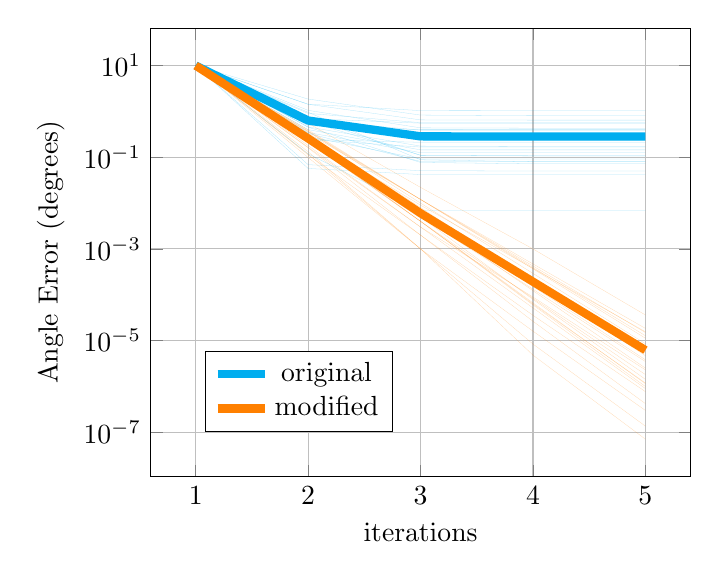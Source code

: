 \begin{tikzpicture}
\begin{axis}[xlabel={iterations}, ylabel={Angle Error (degrees)}, ymode=log, xmajorgrids, ymajorgrids, legend style={at={(0.1,0.1)},anchor=south west}]
    \addplot+[color={orange}, no marks, line width=0.1pt, forget plot, opacity={0.3}]
        coordinates {
            (1,10.0)
            (2,0.359)
            (3,0.012)
            (4,0.0)
            (5,1.848e-5)
        }
        ;
    \addplot+[color={orange}, no marks, line width=0.1pt, forget plot, opacity={0.3}]
        coordinates {
            (1,10.0)
            (2,0.117)
            (3,0.001)
            (4,4.818e-6)
            (5,7.065e-8)
        }
        ;
    \addplot+[color={orange}, no marks, line width=0.1pt, forget plot, opacity={0.3}]
        coordinates {
            (1,10.0)
            (2,0.333)
            (3,0.012)
            (4,0.0)
            (5,1.5e-5)
        }
        ;
    \addplot+[color={orange}, no marks, line width=0.1pt, forget plot, opacity={0.3}]
        coordinates {
            (1,10.0)
            (2,0.554)
            (3,0.022)
            (4,0.001)
            (5,3.626e-5)
        }
        ;
    \addplot+[color={orange}, no marks, line width=0.1pt, forget plot, opacity={0.3}]
        coordinates {
            (1,10.0)
            (2,0.212)
            (3,0.005)
            (4,0.0)
            (5,3.491e-6)
        }
        ;
    \addplot+[color={orange}, no marks, line width=0.1pt, forget plot, opacity={0.3}]
        coordinates {
            (1,10.0)
            (2,0.161)
            (3,0.002)
            (4,2.637e-5)
            (5,4.22e-7)
        }
        ;
    \addplot+[color={orange}, no marks, line width=0.1pt, forget plot, opacity={0.3}]
        coordinates {
            (1,10.0)
            (2,0.301)
            (3,0.007)
            (4,0.0)
            (5,5.372e-6)
        }
        ;
    \addplot+[color={orange}, no marks, line width=0.1pt, forget plot, opacity={0.3}]
        coordinates {
            (1,10.0)
            (2,0.273)
            (3,0.009)
            (4,0.0)
            (5,1.562e-5)
        }
        ;
    \addplot+[color={orange}, no marks, line width=0.1pt, forget plot, opacity={0.3}]
        coordinates {
            (1,10.0)
            (2,0.221)
            (3,0.004)
            (4,5.997e-5)
            (5,9.977e-7)
        }
        ;
    \addplot+[color={orange}, no marks, line width=0.1pt, forget plot, opacity={0.3}]
        coordinates {
            (1,10.0)
            (2,0.229)
            (3,0.006)
            (4,0.0)
            (5,3.818e-6)
        }
        ;
    \addplot+[color={orange}, no marks, line width=0.1pt, forget plot, opacity={0.3}]
        coordinates {
            (1,10.0)
            (2,0.251)
            (3,0.004)
            (4,8.37e-5)
            (5,1.812e-6)
        }
        ;
    \addplot+[color={orange}, no marks, line width=0.1pt, forget plot, opacity={0.3}]
        coordinates {
            (1,10.0)
            (2,0.305)
            (3,0.008)
            (4,0.0)
            (5,4.69e-6)
        }
        ;
    \addplot+[color={orange}, no marks, line width=0.1pt, forget plot, opacity={0.3}]
        coordinates {
            (1,10.0)
            (2,0.165)
            (3,0.003)
            (4,8.918e-5)
            (5,2.297e-6)
        }
        ;
    \addplot+[color={orange}, no marks, line width=0.1pt, forget plot, opacity={0.3}]
        coordinates {
            (1,10.0)
            (2,0.099)
            (3,0.001)
            (4,8.398e-6)
            (5,1.361e-7)
        }
        ;
    \addplot+[color={orange}, no marks, line width=0.1pt, forget plot, opacity={0.3}]
        coordinates {
            (1,10.0)
            (2,0.132)
            (3,0.001)
            (4,1.606e-5)
            (5,2.998e-7)
        }
        ;
    \addplot+[color={orange}, no marks, line width=0.1pt, forget plot, opacity={0.3}]
        coordinates {
            (1,10.0)
            (2,0.277)
            (3,0.005)
            (4,7.933e-5)
            (5,1.428e-6)
        }
        ;
    \addplot+[color={orange}, no marks, line width=0.1pt, forget plot, opacity={0.3}]
        coordinates {
            (1,10.0)
            (2,0.368)
            (3,0.01)
            (4,0.0)
            (5,8.554e-6)
        }
        ;
    \addplot+[color={orange}, no marks, line width=0.1pt, forget plot, opacity={0.3}]
        coordinates {
            (1,10.0)
            (2,0.113)
            (3,0.002)
            (4,3.562e-5)
            (5,7.702e-7)
        }
        ;
    \addplot+[color={orange}, no marks, line width=0.1pt, forget plot, opacity={0.3}]
        coordinates {
            (1,10.0)
            (2,0.376)
            (3,0.012)
            (4,0.0)
            (5,1.128e-5)
        }
        ;
    \addplot+[color={orange}, no marks, line width=0.1pt, forget plot, opacity={0.3}]
        coordinates {
            (1,10.0)
            (2,0.18)
            (3,0.003)
            (4,5.159e-5)
            (5,8.985e-7)
        }
        ;
    \addplot+[color={orange}, no marks, line width=0.1pt, forget plot, opacity={0.3}]
        coordinates {
            (1,10.0)
            (2,0.216)
            (3,0.004)
            (4,6.291e-5)
            (5,1.189e-6)
        }
        ;
    \addplot+[color={orange}, no marks, line width=0.1pt, forget plot, opacity={0.3}]
        coordinates {
            (1,10.0)
            (2,0.396)
            (3,0.012)
            (4,0.0)
            (5,1.277e-5)
        }
        ;
    \addplot+[color={orange}, no marks, line width=0.1pt, forget plot, opacity={0.3}]
        coordinates {
            (1,10.0)
            (2,0.295)
            (3,0.006)
            (4,0.0)
            (5,2.507e-6)
        }
        ;
    \addplot+[color={orange}, no marks, line width=0.1pt, forget plot, opacity={0.3}]
        coordinates {
            (1,10.0)
            (2,0.269)
            (3,0.007)
            (4,0.0)
            (5,5.68e-6)
        }
        ;
    \addplot+[color={orange}, no marks, line width=0.1pt, forget plot, opacity={0.3}]
        coordinates {
            (1,10.0)
            (2,0.232)
            (3,0.004)
            (4,6.633e-5)
            (5,1.149e-6)
        }
        ;
    \addplot+[color={cyan}, no marks, line width=0.1pt, forget plot, opacity={0.3}]
        coordinates {
            (1,10.0)
            (2,0.644)
            (3,0.391)
            (4,0.39)
            (5,0.39)
        }
        ;
    \addplot+[color={cyan}, no marks, line width=0.1pt, forget plot, opacity={0.3}]
        coordinates {
            (1,10.0)
            (2,0.4)
            (3,0.145)
            (4,0.145)
            (5,0.145)
        }
        ;
    \addplot+[color={cyan}, no marks, line width=0.1pt, forget plot, opacity={0.3}]
        coordinates {
            (1,10.0)
            (2,0.607)
            (3,0.111)
            (4,0.111)
            (5,0.111)
        }
        ;
    \addplot+[color={cyan}, no marks, line width=0.1pt, forget plot, opacity={0.3}]
        coordinates {
            (1,10.0)
            (2,1.43)
            (3,0.654)
            (4,0.646)
            (5,0.646)
        }
        ;
    \addplot+[color={cyan}, no marks, line width=0.1pt, forget plot, opacity={0.3}]
        coordinates {
            (1,10.0)
            (2,0.346)
            (3,0.126)
            (4,0.126)
            (5,0.126)
        }
        ;
    \addplot+[color={cyan}, no marks, line width=0.1pt, forget plot, opacity={0.3}]
        coordinates {
            (1,10.0)
            (2,0.7)
            (3,0.554)
            (4,0.554)
            (5,0.554)
        }
        ;
    \addplot+[color={cyan}, no marks, line width=0.1pt, forget plot, opacity={0.3}]
        coordinates {
            (1,10.0)
            (2,0.244)
            (3,0.212)
            (4,0.212)
            (5,0.212)
        }
        ;
    \addplot+[color={cyan}, no marks, line width=0.1pt, forget plot, opacity={0.3}]
        coordinates {
            (1,10.0)
            (2,1.436)
            (3,1.043)
            (4,1.038)
            (5,1.038)
        }
        ;
    \addplot+[color={cyan}, no marks, line width=0.1pt, forget plot, opacity={0.3}]
        coordinates {
            (1,10.0)
            (2,0.069)
            (3,0.051)
            (4,0.05)
            (5,0.05)
        }
        ;
    \addplot+[color={cyan}, no marks, line width=0.1pt, forget plot, opacity={0.3}]
        coordinates {
            (1,10.0)
            (2,0.538)
            (3,0.254)
            (4,0.254)
            (5,0.254)
        }
        ;
    \addplot+[color={cyan}, no marks, line width=0.1pt, forget plot, opacity={0.3}]
        coordinates {
            (1,10.0)
            (2,0.458)
            (3,0.175)
            (4,0.172)
            (5,0.172)
        }
        ;
    \addplot+[color={cyan}, no marks, line width=0.1pt, forget plot, opacity={0.3}]
        coordinates {
            (1,10.0)
            (2,1.862)
            (3,0.832)
            (4,0.809)
            (5,0.807)
        }
        ;
    \addplot+[color={cyan}, no marks, line width=0.1pt, forget plot, opacity={0.3}]
        coordinates {
            (1,10.0)
            (2,1.056)
            (3,0.438)
            (4,0.431)
            (5,0.431)
        }
        ;
    \addplot+[color={cyan}, no marks, line width=0.1pt, forget plot, opacity={0.3}]
        coordinates {
            (1,10.0)
            (2,0.746)
            (3,0.289)
            (4,0.289)
            (5,0.289)
        }
        ;
    \addplot+[color={cyan}, no marks, line width=0.1pt, forget plot, opacity={0.3}]
        coordinates {
            (1,10.0)
            (2,0.331)
            (3,0.081)
            (4,0.081)
            (5,0.081)
        }
        ;
    \addplot+[color={cyan}, no marks, line width=0.1pt, forget plot, opacity={0.3}]
        coordinates {
            (1,10.0)
            (2,0.283)
            (3,0.092)
            (4,0.092)
            (5,0.092)
        }
        ;
    \addplot+[color={cyan}, no marks, line width=0.1pt, forget plot, opacity={0.3}]
        coordinates {
            (1,10.0)
            (2,0.454)
            (3,0.077)
            (4,0.072)
            (5,0.072)
        }
        ;
    \addplot+[color={cyan}, no marks, line width=0.1pt, forget plot, opacity={0.3}]
        coordinates {
            (1,10.0)
            (2,0.908)
            (3,0.569)
            (4,0.565)
            (5,0.565)
        }
        ;
    \addplot+[color={cyan}, no marks, line width=0.1pt, forget plot, opacity={0.3}]
        coordinates {
            (1,10.0)
            (2,0.958)
            (3,0.088)
            (4,0.08)
            (5,0.08)
        }
        ;
    \addplot+[color={cyan}, no marks, line width=0.1pt, forget plot, opacity={0.3}]
        coordinates {
            (1,10.0)
            (2,0.119)
            (3,0.007)
            (4,0.007)
            (5,0.007)
        }
        ;
    \addplot+[color={cyan}, no marks, line width=0.1pt, forget plot, opacity={0.3}]
        coordinates {
            (1,10.0)
            (2,0.49)
            (3,0.401)
            (4,0.401)
            (5,0.401)
        }
        ;
    \addplot+[color={cyan}, no marks, line width=0.1pt, forget plot, opacity={0.3}]
        coordinates {
            (1,10.0)
            (2,0.717)
            (3,0.11)
            (4,0.107)
            (5,0.107)
        }
        ;
    \addplot+[color={cyan}, no marks, line width=0.1pt, forget plot, opacity={0.3}]
        coordinates {
            (1,10.0)
            (2,0.057)
            (3,0.042)
            (4,0.042)
            (5,0.042)
        }
        ;
    \addplot+[color={cyan}, no marks, line width=0.1pt, forget plot, opacity={0.3}]
        coordinates {
            (1,10.0)
            (2,0.724)
            (3,0.229)
            (4,0.229)
            (5,0.229)
        }
        ;
    \addplot+[color={cyan}, no marks, line width=0.1pt, forget plot, opacity={0.3}]
        coordinates {
            (1,10.0)
            (2,0.244)
            (3,0.167)
            (4,0.167)
            (5,0.167)
        }
        ;
    \addplot+[color={cyan}, no marks, line width=3pt]
        coordinates {
            (1,10.0)
            (2,0.633)
            (3,0.286)
            (4,0.283)
            (5,0.283)
        }
        ;
    \addplot+[color={orange}, no marks, line width=3pt]
        coordinates {
            (1,10.0)
            (2,0.257)
            (3,0.006)
            (4,0.0)
            (5,6.2e-6)
        }
        ;
    \legend{{original},{modified}}
\end{axis}
\end{tikzpicture}
